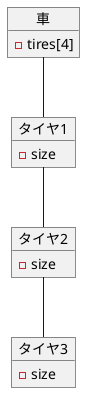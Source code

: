 @startuml 演習3-4_オブジェクト図
' left to right direction
object "車" as car {
- tires[4]
}
object "タイヤ1" as taire1 {
- size
}
object "タイヤ2" as taire2 {
- size
}
object "タイヤ3" as taire3 {
- size
}
car  -- taire1
taire1 -- taire2
taire2 -- taire3

@enduml